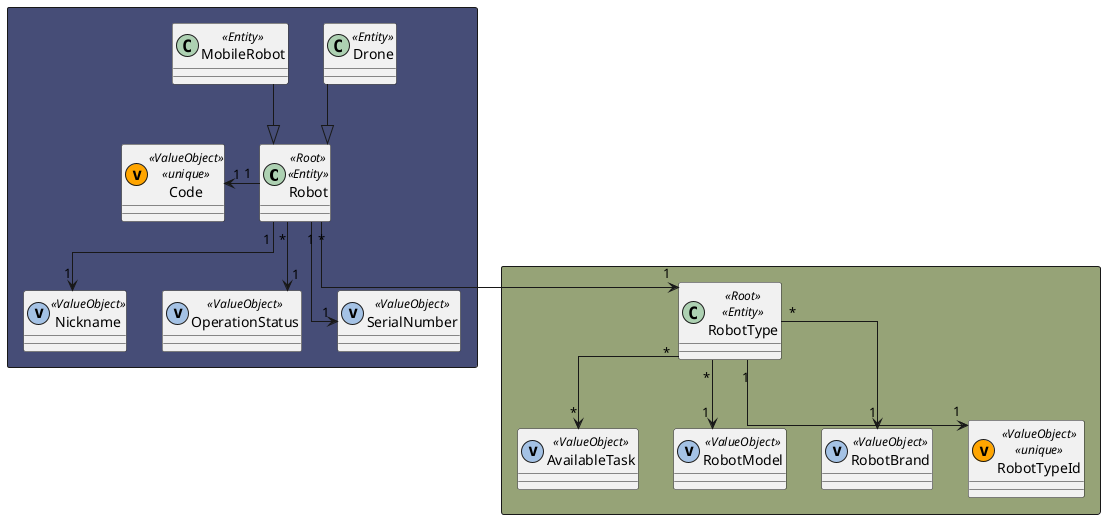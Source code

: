 @startuml

skinparam linetype ortho

'========================================================
rectangle #464D77{
class Robot << Root >> << Entity >>
class Drone  << Entity >>
class MobileRobot  << Entity >>

class Code  << (v,orange) ValueObject >> << unique >>
class Nickname  << (v,#A4C2E5) ValueObject >>
class OperationStatus  << (v,#A4C2E5) ValueObject >>
class SerialNumber  << (v,#A4C2E5) ValueObject >>
}
'========================================================
rectangle #96A377{
class RobotType << Root >> << Entity >>
class AvailableTask  << (v,#A4C2E5) ValueObject >>
class RobotModel  << (v,#A4C2E5) ValueObject >>
class RobotBrand  << (v,#A4C2E5) ValueObject >>
class RobotTypeId << (v,orange) ValueObject >> << unique >>

}

Robot <|-u- MobileRobot
Robot <|-u- Drone
Robot "1"-l->"1" Code
Robot "*"-->"1" RobotType
Robot "*"-d->"1" OperationStatus
Robot "1"-->"1" Nickname
Robot "1"-->"1" SerialNumber

RobotType "*"-->"1" RobotModel
RobotType "*"-->"1" RobotBrand
RobotType "*"-->"*" AvailableTask
RobotType "1"-->"1" RobotTypeId
@enduml
